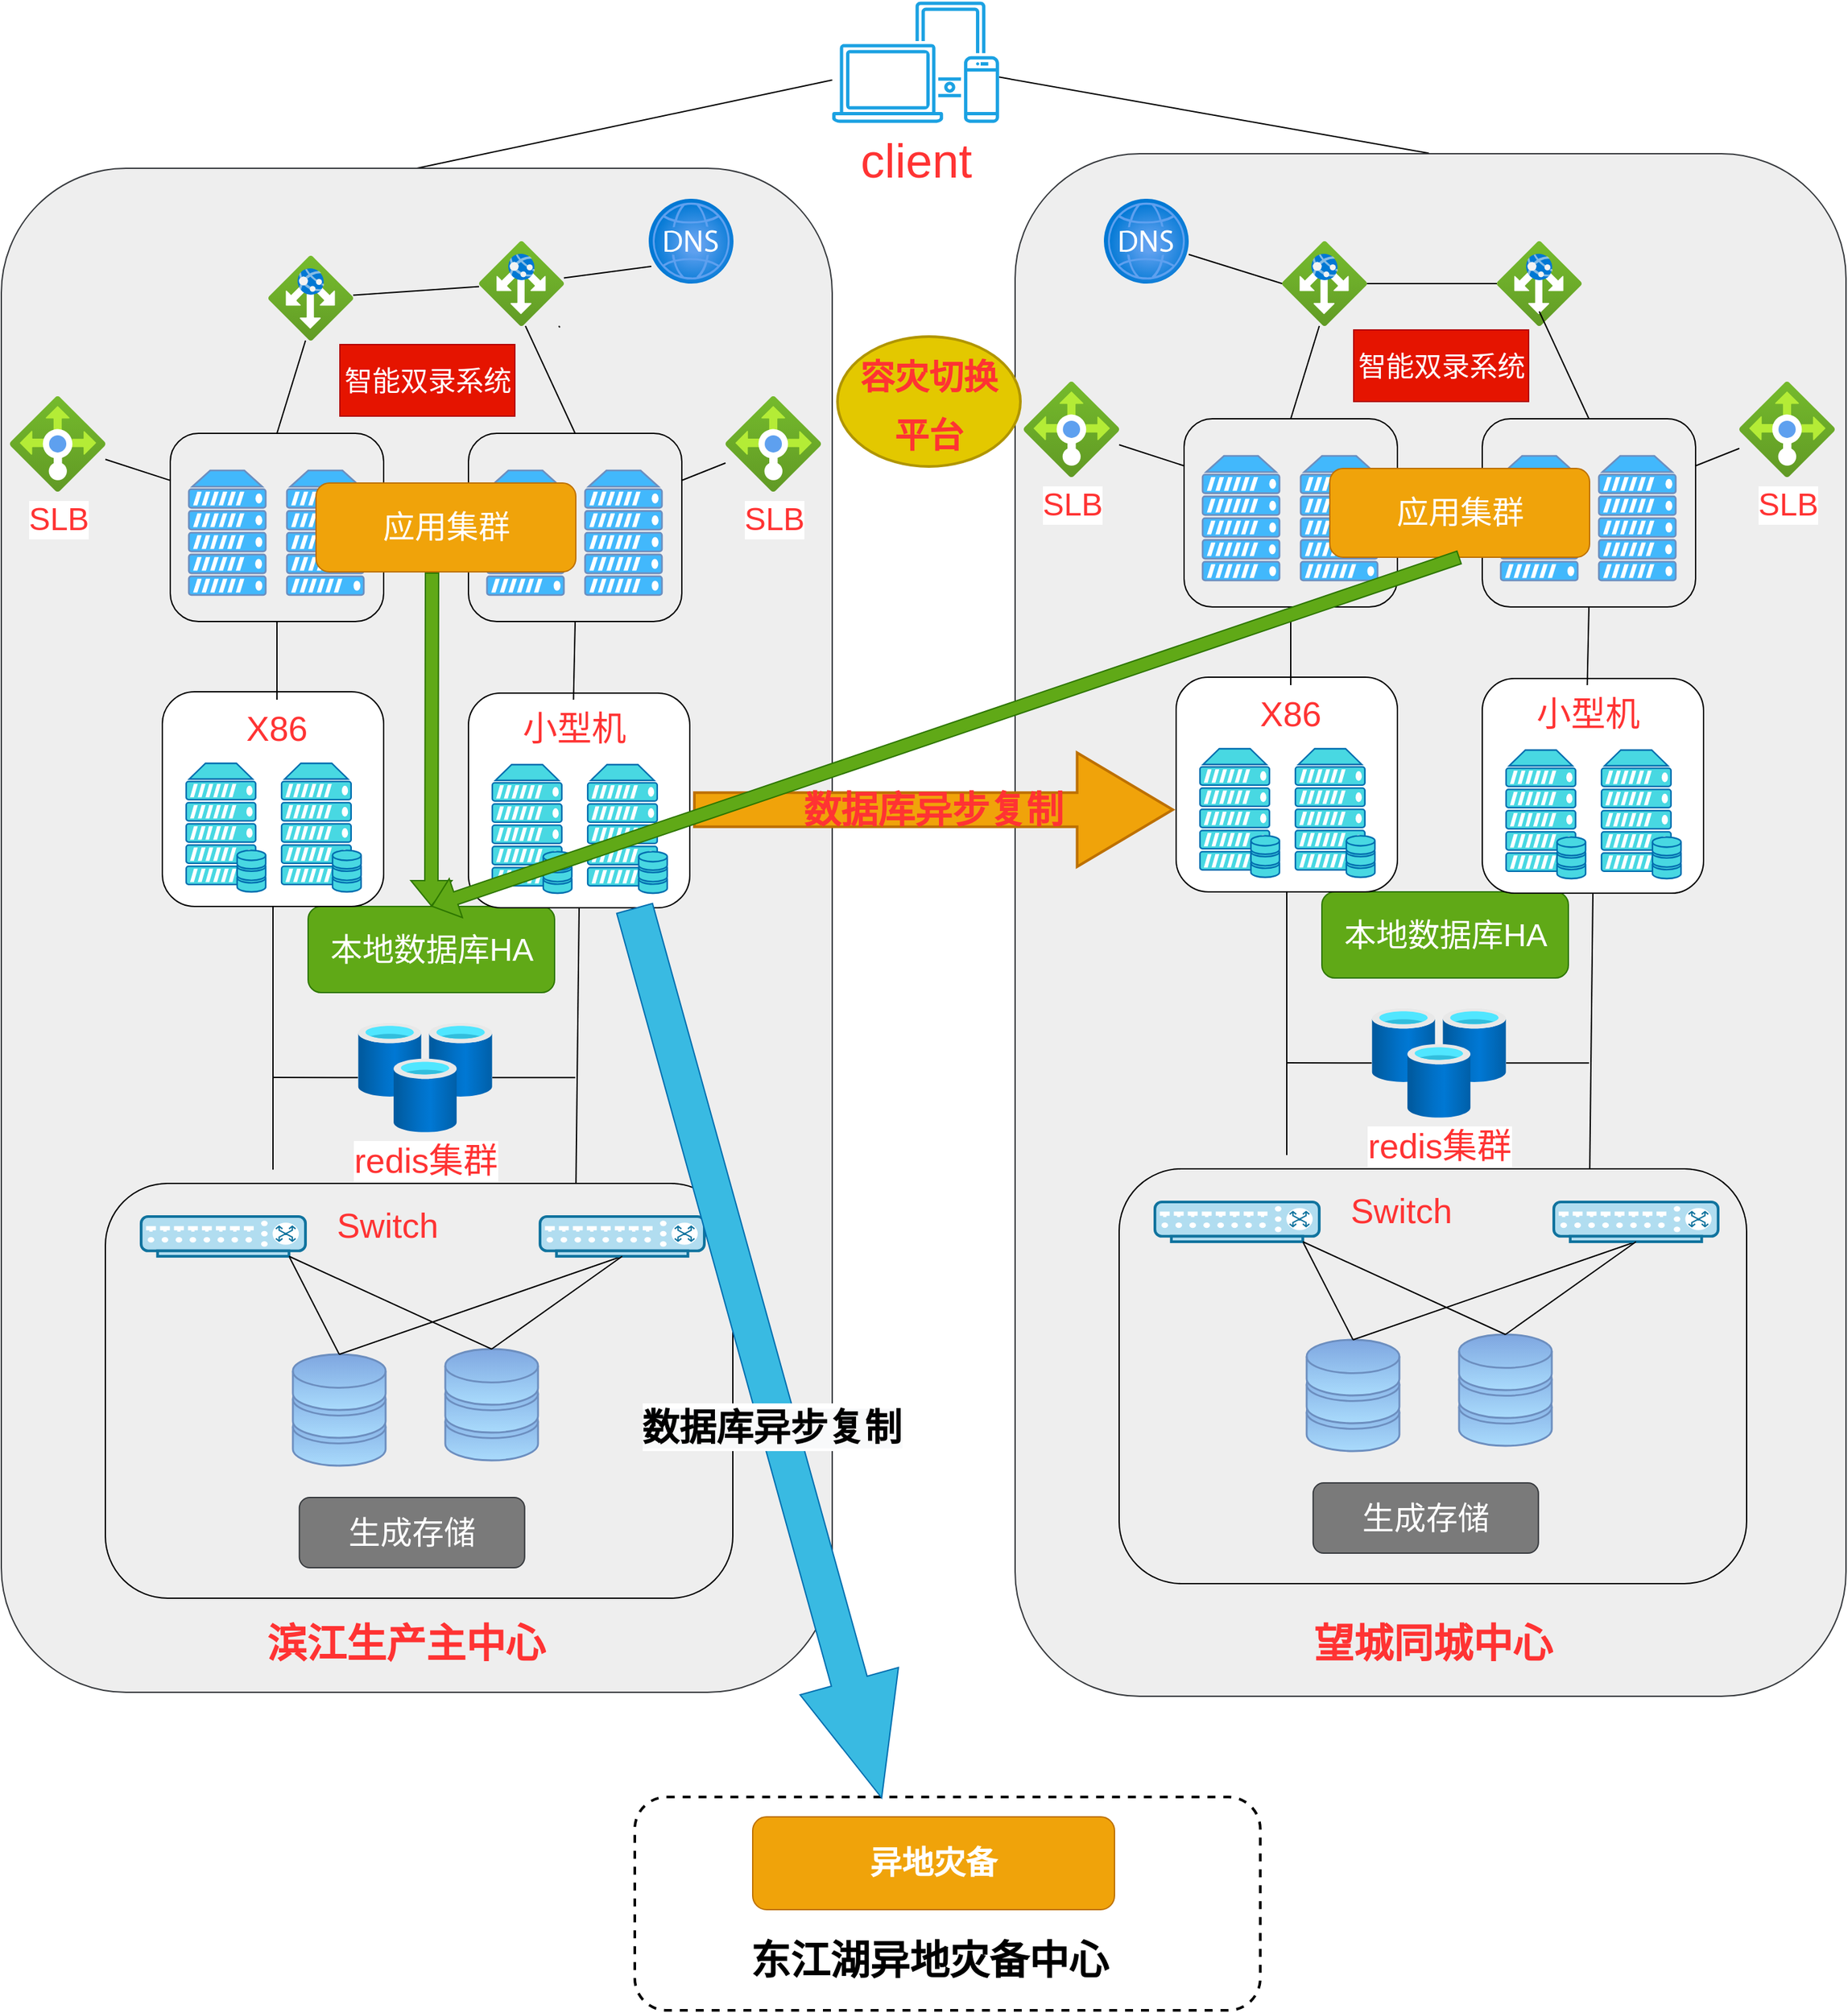 <mxfile version="20.0.1" type="github">
  <diagram id="Ht1M8jgEwFfnCIfOTk4-" name="Page-1">
    <mxGraphModel dx="2966" dy="3211" grid="0" gridSize="10" guides="1" tooltips="1" connect="1" arrows="1" fold="1" page="1" pageScale="1" pageWidth="1169" pageHeight="827" math="0" shadow="0">
      <root>
        <mxCell id="0" />
        <mxCell id="1" parent="0" />
        <mxCell id="byvvLO80dV4j0Tp1s94O-178" style="rounded=0;orthogonalLoop=1;jettySize=auto;html=1;entryX=0.5;entryY=0;entryDx=0;entryDy=0;fontSize=36;fontColor=#FF3333;startArrow=none;startFill=0;endArrow=none;endFill=0;" edge="1" parent="1" source="SCVMTBWpLvtzJIhz15lM-30" target="byvvLO80dV4j0Tp1s94O-2">
          <mxGeometry relative="1" as="geometry" />
        </mxCell>
        <mxCell id="byvvLO80dV4j0Tp1s94O-179" style="rounded=0;orthogonalLoop=1;jettySize=auto;html=1;fontSize=36;fontColor=#FF3333;startArrow=none;startFill=0;endArrow=none;endFill=0;" edge="1" parent="1" source="SCVMTBWpLvtzJIhz15lM-30">
          <mxGeometry relative="1" as="geometry">
            <mxPoint x="1566.2" y="-1497.4" as="targetPoint" />
          </mxGeometry>
        </mxCell>
        <mxCell id="SCVMTBWpLvtzJIhz15lM-30" value="&lt;font color=&quot;#ff3333&quot; style=&quot;font-size: 36px;&quot;&gt;client&lt;/font&gt;" style="outlineConnect=0;strokeColor=#006EAF;fillColor=#1ba1e2;dashed=0;verticalLabelPosition=bottom;verticalAlign=top;align=center;html=1;fontSize=12;fontStyle=0;aspect=fixed;shape=mxgraph.aws4.illustration_devices;pointerEvents=1;fontColor=#ffffff;" parent="1" vertex="1">
          <mxGeometry x="1116" y="-1612" width="125.89" height="92" as="geometry" />
        </mxCell>
        <mxCell id="byvvLO80dV4j0Tp1s94O-2" value="" style="rounded=1;whiteSpace=wrap;html=1;fillColor=#eeeeee;strokeColor=#36393d;" vertex="1" parent="1">
          <mxGeometry x="489" y="-1486" width="627" height="1150" as="geometry" />
        </mxCell>
        <mxCell id="byvvLO80dV4j0Tp1s94O-74" style="edgeStyle=none;rounded=0;orthogonalLoop=1;jettySize=auto;html=1;fontSize=26;fontColor=#FF3333;startArrow=none;startFill=0;endArrow=none;endFill=0;" edge="1" parent="1" source="byvvLO80dV4j0Tp1s94O-4">
          <mxGeometry relative="1" as="geometry">
            <mxPoint x="693.5" y="-800" as="targetPoint" />
          </mxGeometry>
        </mxCell>
        <mxCell id="byvvLO80dV4j0Tp1s94O-75" style="edgeStyle=none;rounded=0;orthogonalLoop=1;jettySize=auto;html=1;fontSize=26;fontColor=#FF3333;startArrow=none;startFill=0;endArrow=none;endFill=0;" edge="1" parent="1" source="byvvLO80dV4j0Tp1s94O-4">
          <mxGeometry relative="1" as="geometry">
            <mxPoint x="922.1" y="-799.815" as="targetPoint" />
          </mxGeometry>
        </mxCell>
        <mxCell id="byvvLO80dV4j0Tp1s94O-4" value="&lt;font color=&quot;#ff3333&quot; style=&quot;font-size: 26px;&quot;&gt;redis集群&lt;/font&gt;" style="aspect=fixed;html=1;points=[];align=center;image;fontSize=12;image=img/lib/azure2/databases/Cache_Redis.svg;" vertex="1" parent="1">
          <mxGeometry x="758.12" y="-841" width="101.38" height="82.37" as="geometry" />
        </mxCell>
        <mxCell id="byvvLO80dV4j0Tp1s94O-5" value="" style="aspect=fixed;html=1;points=[];align=center;image;fontSize=12;image=img/lib/azure2/networking/DNS_Zones.svg;" vertex="1" parent="1">
          <mxGeometry x="977.5" y="-1463" width="64" height="64" as="geometry" />
        </mxCell>
        <mxCell id="byvvLO80dV4j0Tp1s94O-6" value="" style="aspect=fixed;html=1;points=[];align=center;image;fontSize=12;image=img/lib/azure2/networking/Application_Gateways.svg;" vertex="1" parent="1">
          <mxGeometry x="690.5" y="-1420" width="64" height="64" as="geometry" />
        </mxCell>
        <mxCell id="byvvLO80dV4j0Tp1s94O-7" value="&lt;font color=&quot;#ff3333&quot; style=&quot;font-size: 24px;&quot;&gt;SLB&lt;/font&gt;" style="aspect=fixed;html=1;points=[];align=center;image;fontSize=12;image=img/lib/azure2/networking/Load_Balancers.svg;" vertex="1" parent="1">
          <mxGeometry x="495.5" y="-1314" width="72" height="72" as="geometry" />
        </mxCell>
        <mxCell id="byvvLO80dV4j0Tp1s94O-9" value="" style="rounded=0;orthogonalLoop=1;jettySize=auto;html=1;fontSize=24;fontColor=#FF3333;startArrow=none;startFill=0;endArrow=none;endFill=0;" edge="1" parent="1" source="byvvLO80dV4j0Tp1s94O-8" target="byvvLO80dV4j0Tp1s94O-6">
          <mxGeometry relative="1" as="geometry" />
        </mxCell>
        <mxCell id="byvvLO80dV4j0Tp1s94O-17" value="" style="group" vertex="1" connectable="0" parent="1">
          <mxGeometry x="616.5" y="-1286" width="161" height="142" as="geometry" />
        </mxCell>
        <mxCell id="byvvLO80dV4j0Tp1s94O-12" value="" style="verticalAlign=top;verticalLabelPosition=bottom;labelPosition=center;align=center;html=1;outlineConnect=0;fillColor=#42B8FC;strokeColor=#6c8ebf;gradientDirection=north;strokeWidth=2;shape=mxgraph.networks.server;fontSize=24;" vertex="1" parent="byvvLO80dV4j0Tp1s94O-17">
          <mxGeometry x="14" y="28" width="58" height="94" as="geometry" />
        </mxCell>
        <mxCell id="byvvLO80dV4j0Tp1s94O-14" value="" style="verticalAlign=top;verticalLabelPosition=bottom;labelPosition=center;align=center;html=1;outlineConnect=0;fillColor=#42B8FC;strokeColor=#6c8ebf;gradientDirection=north;strokeWidth=2;shape=mxgraph.networks.server;fontSize=24;" vertex="1" parent="byvvLO80dV4j0Tp1s94O-17">
          <mxGeometry x="88" y="28" width="58" height="94" as="geometry" />
        </mxCell>
        <mxCell id="byvvLO80dV4j0Tp1s94O-16" value="" style="rounded=1;whiteSpace=wrap;html=1;fontSize=24;fontColor=#FF3333;fillColor=none;" vertex="1" parent="byvvLO80dV4j0Tp1s94O-17">
          <mxGeometry width="161" height="142" as="geometry" />
        </mxCell>
        <mxCell id="byvvLO80dV4j0Tp1s94O-18" value="" style="group" vertex="1" connectable="0" parent="1">
          <mxGeometry x="841.5" y="-1286" width="161" height="142" as="geometry" />
        </mxCell>
        <mxCell id="byvvLO80dV4j0Tp1s94O-19" value="" style="verticalAlign=top;verticalLabelPosition=bottom;labelPosition=center;align=center;html=1;outlineConnect=0;fillColor=#42B8FC;strokeColor=#6c8ebf;gradientDirection=north;strokeWidth=2;shape=mxgraph.networks.server;fontSize=24;" vertex="1" parent="byvvLO80dV4j0Tp1s94O-18">
          <mxGeometry x="14" y="28" width="58" height="94" as="geometry" />
        </mxCell>
        <mxCell id="byvvLO80dV4j0Tp1s94O-20" value="" style="verticalAlign=top;verticalLabelPosition=bottom;labelPosition=center;align=center;html=1;outlineConnect=0;fillColor=#42B8FC;strokeColor=#6c8ebf;gradientDirection=north;strokeWidth=2;shape=mxgraph.networks.server;fontSize=24;" vertex="1" parent="byvvLO80dV4j0Tp1s94O-18">
          <mxGeometry x="88" y="28" width="58" height="94" as="geometry" />
        </mxCell>
        <mxCell id="byvvLO80dV4j0Tp1s94O-21" value="" style="rounded=1;whiteSpace=wrap;html=1;fontSize=24;fontColor=#FF3333;fillColor=none;" vertex="1" parent="byvvLO80dV4j0Tp1s94O-18">
          <mxGeometry width="161" height="142" as="geometry" />
        </mxCell>
        <mxCell id="byvvLO80dV4j0Tp1s94O-24" value="&lt;font style=&quot;font-size: 24px;&quot; color=&quot;#ffffff&quot;&gt;应用集群&lt;/font&gt;" style="rounded=1;whiteSpace=wrap;html=1;fontSize=24;fillColor=#f0a30a;strokeColor=#BD7000;fontColor=#000000;" vertex="1" parent="1">
          <mxGeometry x="726.5" y="-1248.5" width="196" height="67" as="geometry" />
        </mxCell>
        <mxCell id="byvvLO80dV4j0Tp1s94O-26" value="" style="endArrow=none;html=1;rounded=0;fontSize=24;fontColor=#FFFFFF;startArrow=none;" edge="1" parent="1" source="byvvLO80dV4j0Tp1s94O-8">
          <mxGeometry width="50" height="50" relative="1" as="geometry">
            <mxPoint x="910.5" y="-1366" as="sourcePoint" />
            <mxPoint x="979.5" y="-1412" as="targetPoint" />
          </mxGeometry>
        </mxCell>
        <mxCell id="byvvLO80dV4j0Tp1s94O-27" value="" style="endArrow=none;html=1;rounded=0;fontSize=24;fontColor=#FFFFFF;exitX=0.5;exitY=0;exitDx=0;exitDy=0;entryX=0.438;entryY=1;entryDx=0;entryDy=0;entryPerimeter=0;" edge="1" parent="1" source="byvvLO80dV4j0Tp1s94O-16" target="byvvLO80dV4j0Tp1s94O-6">
          <mxGeometry width="50" height="50" relative="1" as="geometry">
            <mxPoint x="582.5" y="-1341" as="sourcePoint" />
            <mxPoint x="735.5" y="-1343" as="targetPoint" />
          </mxGeometry>
        </mxCell>
        <mxCell id="byvvLO80dV4j0Tp1s94O-28" value="" style="endArrow=none;html=1;rounded=0;fontSize=24;fontColor=#FFFFFF;exitX=0.5;exitY=0;exitDx=0;exitDy=0;" edge="1" parent="1" source="byvvLO80dV4j0Tp1s94O-21">
          <mxGeometry width="50" height="50" relative="1" as="geometry">
            <mxPoint x="1034.5" y="-1297" as="sourcePoint" />
            <mxPoint x="884.5" y="-1367" as="targetPoint" />
          </mxGeometry>
        </mxCell>
        <mxCell id="byvvLO80dV4j0Tp1s94O-29" value="&lt;font color=&quot;#ff3333&quot; style=&quot;font-size: 24px;&quot;&gt;SLB&lt;/font&gt;" style="aspect=fixed;html=1;points=[];align=center;image;fontSize=12;image=img/lib/azure2/networking/Load_Balancers.svg;" vertex="1" parent="1">
          <mxGeometry x="1035.5" y="-1314" width="72" height="72" as="geometry" />
        </mxCell>
        <mxCell id="byvvLO80dV4j0Tp1s94O-30" value="" style="endArrow=none;html=1;rounded=0;fontSize=24;fontColor=#FFFFFF;exitX=0;exitY=0.25;exitDx=0;exitDy=0;" edge="1" parent="1" source="byvvLO80dV4j0Tp1s94O-16" target="byvvLO80dV4j0Tp1s94O-7">
          <mxGeometry width="50" height="50" relative="1" as="geometry">
            <mxPoint x="549.5" y="-1069" as="sourcePoint" />
            <mxPoint x="599.5" y="-1119" as="targetPoint" />
          </mxGeometry>
        </mxCell>
        <mxCell id="byvvLO80dV4j0Tp1s94O-32" value="" style="endArrow=none;html=1;rounded=0;fontSize=24;fontColor=#FFFFFF;exitX=1;exitY=0.25;exitDx=0;exitDy=0;" edge="1" parent="1" source="byvvLO80dV4j0Tp1s94O-21" target="byvvLO80dV4j0Tp1s94O-29">
          <mxGeometry width="50" height="50" relative="1" as="geometry">
            <mxPoint x="1035.5" y="-1066" as="sourcePoint" />
            <mxPoint x="1085.5" y="-1116" as="targetPoint" />
          </mxGeometry>
        </mxCell>
        <mxCell id="byvvLO80dV4j0Tp1s94O-34" value="&lt;font style=&quot;font-size: 21px;&quot; color=&quot;#ffffff&quot;&gt;智能双录系统&lt;/font&gt;" style="rounded=0;whiteSpace=wrap;html=1;fontSize=24;fillColor=#e51400;strokeColor=#B20000;fontColor=#ffffff;" vertex="1" parent="1">
          <mxGeometry x="744.5" y="-1353" width="132" height="54" as="geometry" />
        </mxCell>
        <mxCell id="byvvLO80dV4j0Tp1s94O-35" value="&lt;font style=&quot;font-size: 24px;&quot; color=&quot;#ffffff&quot;&gt;本地数据库HA&lt;/font&gt;" style="rounded=1;whiteSpace=wrap;html=1;fontSize=24;fillColor=#60a917;strokeColor=#2D7600;fontColor=#ffffff;" vertex="1" parent="1">
          <mxGeometry x="720.5" y="-929" width="186" height="65" as="geometry" />
        </mxCell>
        <mxCell id="byvvLO80dV4j0Tp1s94O-72" style="edgeStyle=none;rounded=0;orthogonalLoop=1;jettySize=auto;html=1;fontSize=26;fontColor=#FF3333;startArrow=none;startFill=0;endArrow=none;endFill=0;" edge="1" parent="1" source="byvvLO80dV4j0Tp1s94O-36">
          <mxGeometry relative="1" as="geometry">
            <mxPoint x="694" y="-730.4" as="targetPoint" />
          </mxGeometry>
        </mxCell>
        <mxCell id="byvvLO80dV4j0Tp1s94O-36" value="" style="rounded=1;whiteSpace=wrap;html=1;fontSize=21;fontColor=#FFFFFF;fillColor=default;" vertex="1" parent="1">
          <mxGeometry x="610.5" y="-1091" width="167" height="162" as="geometry" />
        </mxCell>
        <mxCell id="byvvLO80dV4j0Tp1s94O-47" value="" style="verticalAlign=top;verticalLabelPosition=bottom;labelPosition=center;align=center;html=1;outlineConnect=0;fillColor=#48D8E2;strokeColor=#006EAF;gradientDirection=north;strokeWidth=2;shape=mxgraph.networks.server_storage;rounded=0;fontSize=21;fontColor=#ffffff;" vertex="1" parent="1">
          <mxGeometry x="628.5" y="-1037" width="60" height="97" as="geometry" />
        </mxCell>
        <mxCell id="byvvLO80dV4j0Tp1s94O-48" value="" style="verticalAlign=top;verticalLabelPosition=bottom;labelPosition=center;align=center;html=1;outlineConnect=0;fillColor=#48D8E2;strokeColor=#006EAF;gradientDirection=north;strokeWidth=2;shape=mxgraph.networks.server_storage;rounded=0;fontSize=21;fontColor=#ffffff;" vertex="1" parent="1">
          <mxGeometry x="700.5" y="-1037" width="60" height="97" as="geometry" />
        </mxCell>
        <mxCell id="byvvLO80dV4j0Tp1s94O-49" value="&lt;font color=&quot;#ff3333&quot; style=&quot;font-size: 26px;&quot;&gt;X86&lt;/font&gt;" style="text;html=1;strokeColor=none;fillColor=none;align=center;verticalAlign=middle;whiteSpace=wrap;rounded=0;fontSize=21;fontColor=#FFFFFF;" vertex="1" parent="1">
          <mxGeometry x="658" y="-1085" width="78" height="43" as="geometry" />
        </mxCell>
        <mxCell id="byvvLO80dV4j0Tp1s94O-73" style="edgeStyle=none;rounded=0;orthogonalLoop=1;jettySize=auto;html=1;exitX=0.5;exitY=1;exitDx=0;exitDy=0;entryX=0.75;entryY=0;entryDx=0;entryDy=0;fontSize=26;fontColor=#FF3333;startArrow=none;startFill=0;endArrow=none;endFill=0;" edge="1" parent="1" source="byvvLO80dV4j0Tp1s94O-55" target="byvvLO80dV4j0Tp1s94O-63">
          <mxGeometry relative="1" as="geometry" />
        </mxCell>
        <mxCell id="byvvLO80dV4j0Tp1s94O-55" value="" style="rounded=1;whiteSpace=wrap;html=1;fontSize=21;fontColor=#FFFFFF;fillColor=default;" vertex="1" parent="1">
          <mxGeometry x="841.5" y="-1090" width="167" height="162" as="geometry" />
        </mxCell>
        <mxCell id="byvvLO80dV4j0Tp1s94O-56" value="" style="verticalAlign=top;verticalLabelPosition=bottom;labelPosition=center;align=center;html=1;outlineConnect=0;fillColor=#48D8E2;strokeColor=#006EAF;gradientDirection=north;strokeWidth=2;shape=mxgraph.networks.server_storage;rounded=0;fontSize=21;fontColor=#ffffff;" vertex="1" parent="1">
          <mxGeometry x="859.5" y="-1036" width="60" height="97" as="geometry" />
        </mxCell>
        <mxCell id="byvvLO80dV4j0Tp1s94O-57" value="" style="verticalAlign=top;verticalLabelPosition=bottom;labelPosition=center;align=center;html=1;outlineConnect=0;fillColor=#48D8E2;strokeColor=#006EAF;gradientDirection=north;strokeWidth=2;shape=mxgraph.networks.server_storage;rounded=0;fontSize=21;fontColor=#ffffff;" vertex="1" parent="1">
          <mxGeometry x="931.5" y="-1036" width="60" height="97" as="geometry" />
        </mxCell>
        <mxCell id="byvvLO80dV4j0Tp1s94O-58" value="&lt;font color=&quot;#ff3333&quot; style=&quot;font-size: 26px;&quot;&gt;小型机&lt;/font&gt;" style="text;html=1;strokeColor=none;fillColor=none;align=center;verticalAlign=middle;whiteSpace=wrap;rounded=0;fontSize=21;fontColor=#FFFFFF;" vertex="1" parent="1">
          <mxGeometry x="879.5" y="-1085" width="82.5" height="43" as="geometry" />
        </mxCell>
        <mxCell id="byvvLO80dV4j0Tp1s94O-59" style="edgeStyle=none;rounded=0;orthogonalLoop=1;jettySize=auto;html=1;exitX=0.5;exitY=1;exitDx=0;exitDy=0;entryX=0.5;entryY=0;entryDx=0;entryDy=0;fontSize=26;fontColor=#FF3333;startArrow=none;startFill=0;endArrow=none;endFill=0;" edge="1" parent="1" source="byvvLO80dV4j0Tp1s94O-16" target="byvvLO80dV4j0Tp1s94O-49">
          <mxGeometry relative="1" as="geometry" />
        </mxCell>
        <mxCell id="byvvLO80dV4j0Tp1s94O-60" style="edgeStyle=none;rounded=0;orthogonalLoop=1;jettySize=auto;html=1;exitX=0.5;exitY=1;exitDx=0;exitDy=0;entryX=0.5;entryY=0;entryDx=0;entryDy=0;fontSize=26;fontColor=#FF3333;startArrow=none;startFill=0;endArrow=none;endFill=0;" edge="1" parent="1" source="byvvLO80dV4j0Tp1s94O-21" target="byvvLO80dV4j0Tp1s94O-58">
          <mxGeometry relative="1" as="geometry" />
        </mxCell>
        <mxCell id="byvvLO80dV4j0Tp1s94O-71" value="" style="group" vertex="1" connectable="0" parent="1">
          <mxGeometry x="567.5" y="-720" width="473.5" height="313" as="geometry" />
        </mxCell>
        <mxCell id="byvvLO80dV4j0Tp1s94O-40" value="" style="verticalAlign=top;verticalLabelPosition=bottom;labelPosition=center;align=center;html=1;outlineConnect=0;gradientDirection=north;strokeWidth=2;shape=mxgraph.networks.storage;rounded=0;fontSize=21;fillColor=#A9DBFC;gradientColor=#7ea6e0;strokeColor=#6c8ebf;" vertex="1" parent="byvvLO80dV4j0Tp1s94O-71">
          <mxGeometry x="141.5" y="129" width="70" height="84" as="geometry" />
        </mxCell>
        <mxCell id="byvvLO80dV4j0Tp1s94O-67" style="edgeStyle=none;rounded=0;orthogonalLoop=1;jettySize=auto;html=1;exitX=0.9;exitY=1;exitDx=0;exitDy=0;exitPerimeter=0;entryX=0.5;entryY=0;entryDx=0;entryDy=0;entryPerimeter=0;fontSize=26;fontColor=#FF3333;startArrow=none;startFill=0;endArrow=none;endFill=0;" edge="1" parent="byvvLO80dV4j0Tp1s94O-71" source="byvvLO80dV4j0Tp1s94O-44" target="byvvLO80dV4j0Tp1s94O-40">
          <mxGeometry relative="1" as="geometry" />
        </mxCell>
        <mxCell id="byvvLO80dV4j0Tp1s94O-44" value="" style="verticalAlign=top;verticalLabelPosition=bottom;labelPosition=center;align=center;html=1;outlineConnect=0;fillColor=#b1ddf0;strokeColor=#10739e;gradientDirection=north;strokeWidth=2;shape=mxgraph.networks.switch;rounded=0;fontSize=21;" vertex="1" parent="byvvLO80dV4j0Tp1s94O-71">
          <mxGeometry x="27" y="25" width="124" height="30" as="geometry" />
        </mxCell>
        <mxCell id="byvvLO80dV4j0Tp1s94O-45" style="edgeStyle=none;rounded=0;orthogonalLoop=1;jettySize=auto;html=1;exitX=0.5;exitY=1;exitDx=0;exitDy=0;exitPerimeter=0;fontSize=21;fontColor=#FFFFFF;startArrow=none;startFill=0;endArrow=none;endFill=0;" edge="1" parent="byvvLO80dV4j0Tp1s94O-71" source="byvvLO80dV4j0Tp1s94O-44" target="byvvLO80dV4j0Tp1s94O-44">
          <mxGeometry relative="1" as="geometry" />
        </mxCell>
        <mxCell id="byvvLO80dV4j0Tp1s94O-68" style="edgeStyle=none;rounded=0;orthogonalLoop=1;jettySize=auto;html=1;exitX=0.5;exitY=1;exitDx=0;exitDy=0;exitPerimeter=0;entryX=0.5;entryY=0;entryDx=0;entryDy=0;entryPerimeter=0;fontSize=26;fontColor=#FF3333;startArrow=none;startFill=0;endArrow=none;endFill=0;" edge="1" parent="byvvLO80dV4j0Tp1s94O-71" source="byvvLO80dV4j0Tp1s94O-46" target="byvvLO80dV4j0Tp1s94O-40">
          <mxGeometry relative="1" as="geometry" />
        </mxCell>
        <mxCell id="byvvLO80dV4j0Tp1s94O-46" value="" style="verticalAlign=top;verticalLabelPosition=bottom;labelPosition=center;align=center;html=1;outlineConnect=0;fillColor=#b1ddf0;strokeColor=#10739e;gradientDirection=north;strokeWidth=2;shape=mxgraph.networks.switch;rounded=0;fontSize=21;" vertex="1" parent="byvvLO80dV4j0Tp1s94O-71">
          <mxGeometry x="328" y="25" width="124" height="30" as="geometry" />
        </mxCell>
        <mxCell id="byvvLO80dV4j0Tp1s94O-54" value="&lt;font style=&quot;font-size: 24px;&quot; color=&quot;#ffffff&quot;&gt;生成存储&lt;/font&gt;" style="rounded=1;whiteSpace=wrap;html=1;fontSize=24;fillColor=#7A7A7A;strokeColor=#36393d;" vertex="1" parent="byvvLO80dV4j0Tp1s94O-71">
          <mxGeometry x="146.39" y="237" width="170" height="53" as="geometry" />
        </mxCell>
        <mxCell id="byvvLO80dV4j0Tp1s94O-61" value="&lt;font color=&quot;#ff3333&quot; style=&quot;font-size: 26px;&quot;&gt;Switch&lt;/font&gt;" style="text;html=1;strokeColor=none;fillColor=none;align=center;verticalAlign=middle;whiteSpace=wrap;rounded=0;fontSize=21;fontColor=#FFFFFF;" vertex="1" parent="byvvLO80dV4j0Tp1s94O-71">
          <mxGeometry x="151.5" y="5" width="123" height="53" as="geometry" />
        </mxCell>
        <mxCell id="byvvLO80dV4j0Tp1s94O-63" value="" style="rounded=1;whiteSpace=wrap;html=1;fillColor=none;" vertex="1" parent="byvvLO80dV4j0Tp1s94O-71">
          <mxGeometry width="473.5" height="313" as="geometry" />
        </mxCell>
        <mxCell id="byvvLO80dV4j0Tp1s94O-66" value="" style="verticalAlign=top;verticalLabelPosition=bottom;labelPosition=center;align=center;html=1;outlineConnect=0;gradientDirection=north;strokeWidth=2;shape=mxgraph.networks.storage;rounded=0;fontSize=21;fillColor=#A9DBFC;gradientColor=#7ea6e0;strokeColor=#6c8ebf;" vertex="1" parent="byvvLO80dV4j0Tp1s94O-71">
          <mxGeometry x="256.5" y="125" width="70" height="84" as="geometry" />
        </mxCell>
        <mxCell id="byvvLO80dV4j0Tp1s94O-69" style="edgeStyle=none;rounded=0;orthogonalLoop=1;jettySize=auto;html=1;exitX=0.9;exitY=1;exitDx=0;exitDy=0;exitPerimeter=0;entryX=0.5;entryY=0;entryDx=0;entryDy=0;entryPerimeter=0;fontSize=26;fontColor=#FF3333;startArrow=none;startFill=0;endArrow=none;endFill=0;" edge="1" parent="byvvLO80dV4j0Tp1s94O-71" source="byvvLO80dV4j0Tp1s94O-44" target="byvvLO80dV4j0Tp1s94O-66">
          <mxGeometry relative="1" as="geometry" />
        </mxCell>
        <mxCell id="byvvLO80dV4j0Tp1s94O-70" style="edgeStyle=none;rounded=0;orthogonalLoop=1;jettySize=auto;html=1;exitX=0.5;exitY=1;exitDx=0;exitDy=0;exitPerimeter=0;entryX=0.5;entryY=0;entryDx=0;entryDy=0;entryPerimeter=0;fontSize=26;fontColor=#FF3333;startArrow=none;startFill=0;endArrow=none;endFill=0;" edge="1" parent="byvvLO80dV4j0Tp1s94O-71" source="byvvLO80dV4j0Tp1s94O-46" target="byvvLO80dV4j0Tp1s94O-66">
          <mxGeometry relative="1" as="geometry" />
        </mxCell>
        <mxCell id="byvvLO80dV4j0Tp1s94O-127" value="" style="rounded=1;whiteSpace=wrap;html=1;fillColor=#eeeeee;strokeColor=#36393d;" vertex="1" parent="1">
          <mxGeometry x="1254" y="-1497" width="627" height="1164" as="geometry" />
        </mxCell>
        <mxCell id="byvvLO80dV4j0Tp1s94O-128" style="edgeStyle=none;rounded=0;orthogonalLoop=1;jettySize=auto;html=1;fontSize=26;fontColor=#FF3333;startArrow=none;startFill=0;endArrow=none;endFill=0;" edge="1" parent="1" source="byvvLO80dV4j0Tp1s94O-130">
          <mxGeometry relative="1" as="geometry">
            <mxPoint x="1458.5" y="-811" as="targetPoint" />
          </mxGeometry>
        </mxCell>
        <mxCell id="byvvLO80dV4j0Tp1s94O-129" style="edgeStyle=none;rounded=0;orthogonalLoop=1;jettySize=auto;html=1;fontSize=26;fontColor=#FF3333;startArrow=none;startFill=0;endArrow=none;endFill=0;" edge="1" parent="1" source="byvvLO80dV4j0Tp1s94O-130">
          <mxGeometry relative="1" as="geometry">
            <mxPoint x="1687.1" y="-810.815" as="targetPoint" />
          </mxGeometry>
        </mxCell>
        <mxCell id="byvvLO80dV4j0Tp1s94O-130" value="&lt;font color=&quot;#ff3333&quot; style=&quot;font-size: 26px;&quot;&gt;redis集群&lt;/font&gt;" style="aspect=fixed;html=1;points=[];align=center;image;fontSize=12;image=img/lib/azure2/databases/Cache_Redis.svg;" vertex="1" parent="1">
          <mxGeometry x="1523.12" y="-852" width="101.38" height="82.37" as="geometry" />
        </mxCell>
        <mxCell id="byvvLO80dV4j0Tp1s94O-131" value="" style="aspect=fixed;html=1;points=[];align=center;image;fontSize=12;image=img/lib/azure2/networking/DNS_Zones.svg;" vertex="1" parent="1">
          <mxGeometry x="1321" y="-1463" width="64" height="64" as="geometry" />
        </mxCell>
        <mxCell id="byvvLO80dV4j0Tp1s94O-132" value="" style="aspect=fixed;html=1;points=[];align=center;image;fontSize=12;image=img/lib/azure2/networking/Application_Gateways.svg;" vertex="1" parent="1">
          <mxGeometry x="1455.5" y="-1431" width="64" height="64" as="geometry" />
        </mxCell>
        <mxCell id="byvvLO80dV4j0Tp1s94O-133" value="&lt;font color=&quot;#ff3333&quot; style=&quot;font-size: 24px;&quot;&gt;SLB&lt;/font&gt;" style="aspect=fixed;html=1;points=[];align=center;image;fontSize=12;image=img/lib/azure2/networking/Load_Balancers.svg;" vertex="1" parent="1">
          <mxGeometry x="1260.5" y="-1325" width="72" height="72" as="geometry" />
        </mxCell>
        <mxCell id="byvvLO80dV4j0Tp1s94O-134" value="" style="rounded=0;orthogonalLoop=1;jettySize=auto;html=1;fontSize=24;fontColor=#FF3333;startArrow=none;startFill=0;endArrow=none;endFill=0;" edge="1" parent="1" source="byvvLO80dV4j0Tp1s94O-135" target="byvvLO80dV4j0Tp1s94O-132">
          <mxGeometry relative="1" as="geometry" />
        </mxCell>
        <mxCell id="byvvLO80dV4j0Tp1s94O-135" value="" style="aspect=fixed;html=1;points=[];align=center;image;fontSize=12;image=img/lib/azure2/networking/Application_Gateways.svg;" vertex="1" parent="1">
          <mxGeometry x="1617.5" y="-1431" width="64" height="64" as="geometry" />
        </mxCell>
        <mxCell id="byvvLO80dV4j0Tp1s94O-136" value="" style="group" vertex="1" connectable="0" parent="1">
          <mxGeometry x="1381.5" y="-1297" width="161" height="142" as="geometry" />
        </mxCell>
        <mxCell id="byvvLO80dV4j0Tp1s94O-137" value="" style="verticalAlign=top;verticalLabelPosition=bottom;labelPosition=center;align=center;html=1;outlineConnect=0;fillColor=#42B8FC;strokeColor=#6c8ebf;gradientDirection=north;strokeWidth=2;shape=mxgraph.networks.server;fontSize=24;" vertex="1" parent="byvvLO80dV4j0Tp1s94O-136">
          <mxGeometry x="14" y="28" width="58" height="94" as="geometry" />
        </mxCell>
        <mxCell id="byvvLO80dV4j0Tp1s94O-138" value="" style="verticalAlign=top;verticalLabelPosition=bottom;labelPosition=center;align=center;html=1;outlineConnect=0;fillColor=#42B8FC;strokeColor=#6c8ebf;gradientDirection=north;strokeWidth=2;shape=mxgraph.networks.server;fontSize=24;" vertex="1" parent="byvvLO80dV4j0Tp1s94O-136">
          <mxGeometry x="88" y="28" width="58" height="94" as="geometry" />
        </mxCell>
        <mxCell id="byvvLO80dV4j0Tp1s94O-139" value="" style="rounded=1;whiteSpace=wrap;html=1;fontSize=24;fontColor=#FF3333;fillColor=none;" vertex="1" parent="byvvLO80dV4j0Tp1s94O-136">
          <mxGeometry width="161" height="142" as="geometry" />
        </mxCell>
        <mxCell id="byvvLO80dV4j0Tp1s94O-140" value="" style="group" vertex="1" connectable="0" parent="1">
          <mxGeometry x="1606.5" y="-1297" width="161" height="142" as="geometry" />
        </mxCell>
        <mxCell id="byvvLO80dV4j0Tp1s94O-141" value="" style="verticalAlign=top;verticalLabelPosition=bottom;labelPosition=center;align=center;html=1;outlineConnect=0;fillColor=#42B8FC;strokeColor=#6c8ebf;gradientDirection=north;strokeWidth=2;shape=mxgraph.networks.server;fontSize=24;" vertex="1" parent="byvvLO80dV4j0Tp1s94O-140">
          <mxGeometry x="14" y="28" width="58" height="94" as="geometry" />
        </mxCell>
        <mxCell id="byvvLO80dV4j0Tp1s94O-142" value="" style="verticalAlign=top;verticalLabelPosition=bottom;labelPosition=center;align=center;html=1;outlineConnect=0;fillColor=#42B8FC;strokeColor=#6c8ebf;gradientDirection=north;strokeWidth=2;shape=mxgraph.networks.server;fontSize=24;" vertex="1" parent="byvvLO80dV4j0Tp1s94O-140">
          <mxGeometry x="88" y="28" width="58" height="94" as="geometry" />
        </mxCell>
        <mxCell id="byvvLO80dV4j0Tp1s94O-143" value="" style="rounded=1;whiteSpace=wrap;html=1;fontSize=24;fontColor=#FF3333;fillColor=none;" vertex="1" parent="byvvLO80dV4j0Tp1s94O-140">
          <mxGeometry width="161" height="142" as="geometry" />
        </mxCell>
        <mxCell id="byvvLO80dV4j0Tp1s94O-144" value="&lt;font style=&quot;font-size: 24px;&quot; color=&quot;#ffffff&quot;&gt;应用集群&lt;/font&gt;" style="rounded=1;whiteSpace=wrap;html=1;fontSize=24;fillColor=#f0a30a;strokeColor=#BD7000;fontColor=#000000;" vertex="1" parent="1">
          <mxGeometry x="1491.5" y="-1259.5" width="196" height="67" as="geometry" />
        </mxCell>
        <mxCell id="byvvLO80dV4j0Tp1s94O-145" value="" style="endArrow=none;html=1;rounded=0;fontSize=24;fontColor=#FFFFFF;" edge="1" parent="1" source="byvvLO80dV4j0Tp1s94O-131">
          <mxGeometry width="50" height="50" relative="1" as="geometry">
            <mxPoint x="1386.5" y="-1353" as="sourcePoint" />
            <mxPoint x="1455.5" y="-1399" as="targetPoint" />
          </mxGeometry>
        </mxCell>
        <mxCell id="byvvLO80dV4j0Tp1s94O-146" value="" style="endArrow=none;html=1;rounded=0;fontSize=24;fontColor=#FFFFFF;exitX=0.5;exitY=0;exitDx=0;exitDy=0;entryX=0.438;entryY=1;entryDx=0;entryDy=0;entryPerimeter=0;" edge="1" parent="1" source="byvvLO80dV4j0Tp1s94O-139" target="byvvLO80dV4j0Tp1s94O-132">
          <mxGeometry width="50" height="50" relative="1" as="geometry">
            <mxPoint x="1347.5" y="-1352" as="sourcePoint" />
            <mxPoint x="1500.5" y="-1354" as="targetPoint" />
          </mxGeometry>
        </mxCell>
        <mxCell id="byvvLO80dV4j0Tp1s94O-147" value="" style="endArrow=none;html=1;rounded=0;fontSize=24;fontColor=#FFFFFF;exitX=0.5;exitY=0;exitDx=0;exitDy=0;" edge="1" parent="1" source="byvvLO80dV4j0Tp1s94O-143">
          <mxGeometry width="50" height="50" relative="1" as="geometry">
            <mxPoint x="1799.5" y="-1308" as="sourcePoint" />
            <mxPoint x="1649.5" y="-1378" as="targetPoint" />
          </mxGeometry>
        </mxCell>
        <mxCell id="byvvLO80dV4j0Tp1s94O-148" value="&lt;font color=&quot;#ff3333&quot; style=&quot;font-size: 24px;&quot;&gt;SLB&lt;/font&gt;" style="aspect=fixed;html=1;points=[];align=center;image;fontSize=12;image=img/lib/azure2/networking/Load_Balancers.svg;" vertex="1" parent="1">
          <mxGeometry x="1800.5" y="-1325" width="72" height="72" as="geometry" />
        </mxCell>
        <mxCell id="byvvLO80dV4j0Tp1s94O-149" value="" style="endArrow=none;html=1;rounded=0;fontSize=24;fontColor=#FFFFFF;exitX=0;exitY=0.25;exitDx=0;exitDy=0;" edge="1" parent="1" source="byvvLO80dV4j0Tp1s94O-139" target="byvvLO80dV4j0Tp1s94O-133">
          <mxGeometry width="50" height="50" relative="1" as="geometry">
            <mxPoint x="1314.5" y="-1080" as="sourcePoint" />
            <mxPoint x="1364.5" y="-1130" as="targetPoint" />
          </mxGeometry>
        </mxCell>
        <mxCell id="byvvLO80dV4j0Tp1s94O-150" value="" style="endArrow=none;html=1;rounded=0;fontSize=24;fontColor=#FFFFFF;exitX=1;exitY=0.25;exitDx=0;exitDy=0;" edge="1" parent="1" source="byvvLO80dV4j0Tp1s94O-143" target="byvvLO80dV4j0Tp1s94O-148">
          <mxGeometry width="50" height="50" relative="1" as="geometry">
            <mxPoint x="1800.5" y="-1077" as="sourcePoint" />
            <mxPoint x="1850.5" y="-1127" as="targetPoint" />
          </mxGeometry>
        </mxCell>
        <mxCell id="byvvLO80dV4j0Tp1s94O-151" value="&lt;font style=&quot;font-size: 21px;&quot; color=&quot;#ffffff&quot;&gt;智能双录系统&lt;/font&gt;" style="rounded=0;whiteSpace=wrap;html=1;fontSize=24;fillColor=#e51400;strokeColor=#B20000;fontColor=#ffffff;" vertex="1" parent="1">
          <mxGeometry x="1509.5" y="-1364" width="132" height="54" as="geometry" />
        </mxCell>
        <mxCell id="byvvLO80dV4j0Tp1s94O-152" value="&lt;font style=&quot;font-size: 24px;&quot; color=&quot;#ffffff&quot;&gt;本地数据库HA&lt;/font&gt;" style="rounded=1;whiteSpace=wrap;html=1;fontSize=24;fillColor=#60a917;strokeColor=#2D7600;fontColor=#ffffff;" vertex="1" parent="1">
          <mxGeometry x="1485.5" y="-940" width="186" height="65" as="geometry" />
        </mxCell>
        <mxCell id="byvvLO80dV4j0Tp1s94O-153" style="edgeStyle=none;rounded=0;orthogonalLoop=1;jettySize=auto;html=1;fontSize=26;fontColor=#FF3333;startArrow=none;startFill=0;endArrow=none;endFill=0;" edge="1" parent="1" source="byvvLO80dV4j0Tp1s94O-154">
          <mxGeometry relative="1" as="geometry">
            <mxPoint x="1459" y="-741.4" as="targetPoint" />
          </mxGeometry>
        </mxCell>
        <mxCell id="byvvLO80dV4j0Tp1s94O-154" value="" style="rounded=1;whiteSpace=wrap;html=1;fontSize=21;fontColor=#FFFFFF;fillColor=default;" vertex="1" parent="1">
          <mxGeometry x="1375.5" y="-1102" width="167" height="162" as="geometry" />
        </mxCell>
        <mxCell id="byvvLO80dV4j0Tp1s94O-155" value="" style="verticalAlign=top;verticalLabelPosition=bottom;labelPosition=center;align=center;html=1;outlineConnect=0;fillColor=#48D8E2;strokeColor=#006EAF;gradientDirection=north;strokeWidth=2;shape=mxgraph.networks.server_storage;rounded=0;fontSize=21;fontColor=#ffffff;" vertex="1" parent="1">
          <mxGeometry x="1393.5" y="-1048" width="60" height="97" as="geometry" />
        </mxCell>
        <mxCell id="byvvLO80dV4j0Tp1s94O-156" value="" style="verticalAlign=top;verticalLabelPosition=bottom;labelPosition=center;align=center;html=1;outlineConnect=0;fillColor=#48D8E2;strokeColor=#006EAF;gradientDirection=north;strokeWidth=2;shape=mxgraph.networks.server_storage;rounded=0;fontSize=21;fontColor=#ffffff;" vertex="1" parent="1">
          <mxGeometry x="1465.5" y="-1048" width="60" height="97" as="geometry" />
        </mxCell>
        <mxCell id="byvvLO80dV4j0Tp1s94O-157" value="&lt;font color=&quot;#ff3333&quot; style=&quot;font-size: 26px;&quot;&gt;X86&lt;/font&gt;" style="text;html=1;strokeColor=none;fillColor=none;align=center;verticalAlign=middle;whiteSpace=wrap;rounded=0;fontSize=21;fontColor=#FFFFFF;" vertex="1" parent="1">
          <mxGeometry x="1423" y="-1096" width="78" height="43" as="geometry" />
        </mxCell>
        <mxCell id="byvvLO80dV4j0Tp1s94O-158" style="edgeStyle=none;rounded=0;orthogonalLoop=1;jettySize=auto;html=1;exitX=0.5;exitY=1;exitDx=0;exitDy=0;entryX=0.75;entryY=0;entryDx=0;entryDy=0;fontSize=26;fontColor=#FF3333;startArrow=none;startFill=0;endArrow=none;endFill=0;" edge="1" parent="1" source="byvvLO80dV4j0Tp1s94O-159" target="byvvLO80dV4j0Tp1s94O-174">
          <mxGeometry relative="1" as="geometry" />
        </mxCell>
        <mxCell id="byvvLO80dV4j0Tp1s94O-159" value="" style="rounded=1;whiteSpace=wrap;html=1;fontSize=21;fontColor=#FFFFFF;fillColor=default;" vertex="1" parent="1">
          <mxGeometry x="1606.5" y="-1101" width="167" height="162" as="geometry" />
        </mxCell>
        <mxCell id="byvvLO80dV4j0Tp1s94O-160" value="" style="verticalAlign=top;verticalLabelPosition=bottom;labelPosition=center;align=center;html=1;outlineConnect=0;fillColor=#48D8E2;strokeColor=#006EAF;gradientDirection=north;strokeWidth=2;shape=mxgraph.networks.server_storage;rounded=0;fontSize=21;fontColor=#ffffff;" vertex="1" parent="1">
          <mxGeometry x="1624.5" y="-1047" width="60" height="97" as="geometry" />
        </mxCell>
        <mxCell id="byvvLO80dV4j0Tp1s94O-161" value="" style="verticalAlign=top;verticalLabelPosition=bottom;labelPosition=center;align=center;html=1;outlineConnect=0;fillColor=#48D8E2;strokeColor=#006EAF;gradientDirection=north;strokeWidth=2;shape=mxgraph.networks.server_storage;rounded=0;fontSize=21;fontColor=#ffffff;" vertex="1" parent="1">
          <mxGeometry x="1696.5" y="-1047" width="60" height="97" as="geometry" />
        </mxCell>
        <mxCell id="byvvLO80dV4j0Tp1s94O-162" value="&lt;font color=&quot;#ff3333&quot; style=&quot;font-size: 26px;&quot;&gt;小型机&lt;/font&gt;" style="text;html=1;strokeColor=none;fillColor=none;align=center;verticalAlign=middle;whiteSpace=wrap;rounded=0;fontSize=21;fontColor=#FFFFFF;" vertex="1" parent="1">
          <mxGeometry x="1644.5" y="-1096" width="82.5" height="43" as="geometry" />
        </mxCell>
        <mxCell id="byvvLO80dV4j0Tp1s94O-163" style="edgeStyle=none;rounded=0;orthogonalLoop=1;jettySize=auto;html=1;exitX=0.5;exitY=1;exitDx=0;exitDy=0;entryX=0.5;entryY=0;entryDx=0;entryDy=0;fontSize=26;fontColor=#FF3333;startArrow=none;startFill=0;endArrow=none;endFill=0;" edge="1" parent="1" source="byvvLO80dV4j0Tp1s94O-139" target="byvvLO80dV4j0Tp1s94O-157">
          <mxGeometry relative="1" as="geometry" />
        </mxCell>
        <mxCell id="byvvLO80dV4j0Tp1s94O-164" style="edgeStyle=none;rounded=0;orthogonalLoop=1;jettySize=auto;html=1;exitX=0.5;exitY=1;exitDx=0;exitDy=0;entryX=0.5;entryY=0;entryDx=0;entryDy=0;fontSize=26;fontColor=#FF3333;startArrow=none;startFill=0;endArrow=none;endFill=0;" edge="1" parent="1" source="byvvLO80dV4j0Tp1s94O-143" target="byvvLO80dV4j0Tp1s94O-162">
          <mxGeometry relative="1" as="geometry" />
        </mxCell>
        <mxCell id="byvvLO80dV4j0Tp1s94O-165" value="" style="group" vertex="1" connectable="0" parent="1">
          <mxGeometry x="1332.5" y="-731" width="473.5" height="313" as="geometry" />
        </mxCell>
        <mxCell id="byvvLO80dV4j0Tp1s94O-166" value="" style="verticalAlign=top;verticalLabelPosition=bottom;labelPosition=center;align=center;html=1;outlineConnect=0;gradientDirection=north;strokeWidth=2;shape=mxgraph.networks.storage;rounded=0;fontSize=21;fillColor=#A9DBFC;gradientColor=#7ea6e0;strokeColor=#6c8ebf;" vertex="1" parent="byvvLO80dV4j0Tp1s94O-165">
          <mxGeometry x="141.5" y="129" width="70" height="84" as="geometry" />
        </mxCell>
        <mxCell id="byvvLO80dV4j0Tp1s94O-167" style="edgeStyle=none;rounded=0;orthogonalLoop=1;jettySize=auto;html=1;exitX=0.9;exitY=1;exitDx=0;exitDy=0;exitPerimeter=0;entryX=0.5;entryY=0;entryDx=0;entryDy=0;entryPerimeter=0;fontSize=26;fontColor=#FF3333;startArrow=none;startFill=0;endArrow=none;endFill=0;" edge="1" parent="byvvLO80dV4j0Tp1s94O-165" source="byvvLO80dV4j0Tp1s94O-168" target="byvvLO80dV4j0Tp1s94O-166">
          <mxGeometry relative="1" as="geometry" />
        </mxCell>
        <mxCell id="byvvLO80dV4j0Tp1s94O-168" value="" style="verticalAlign=top;verticalLabelPosition=bottom;labelPosition=center;align=center;html=1;outlineConnect=0;fillColor=#b1ddf0;strokeColor=#10739e;gradientDirection=north;strokeWidth=2;shape=mxgraph.networks.switch;rounded=0;fontSize=21;" vertex="1" parent="byvvLO80dV4j0Tp1s94O-165">
          <mxGeometry x="27" y="25" width="124" height="30" as="geometry" />
        </mxCell>
        <mxCell id="byvvLO80dV4j0Tp1s94O-169" style="edgeStyle=none;rounded=0;orthogonalLoop=1;jettySize=auto;html=1;exitX=0.5;exitY=1;exitDx=0;exitDy=0;exitPerimeter=0;fontSize=21;fontColor=#FFFFFF;startArrow=none;startFill=0;endArrow=none;endFill=0;" edge="1" parent="byvvLO80dV4j0Tp1s94O-165" source="byvvLO80dV4j0Tp1s94O-168" target="byvvLO80dV4j0Tp1s94O-168">
          <mxGeometry relative="1" as="geometry" />
        </mxCell>
        <mxCell id="byvvLO80dV4j0Tp1s94O-170" style="edgeStyle=none;rounded=0;orthogonalLoop=1;jettySize=auto;html=1;exitX=0.5;exitY=1;exitDx=0;exitDy=0;exitPerimeter=0;entryX=0.5;entryY=0;entryDx=0;entryDy=0;entryPerimeter=0;fontSize=26;fontColor=#FF3333;startArrow=none;startFill=0;endArrow=none;endFill=0;" edge="1" parent="byvvLO80dV4j0Tp1s94O-165" source="byvvLO80dV4j0Tp1s94O-171" target="byvvLO80dV4j0Tp1s94O-166">
          <mxGeometry relative="1" as="geometry" />
        </mxCell>
        <mxCell id="byvvLO80dV4j0Tp1s94O-171" value="" style="verticalAlign=top;verticalLabelPosition=bottom;labelPosition=center;align=center;html=1;outlineConnect=0;fillColor=#b1ddf0;strokeColor=#10739e;gradientDirection=north;strokeWidth=2;shape=mxgraph.networks.switch;rounded=0;fontSize=21;" vertex="1" parent="byvvLO80dV4j0Tp1s94O-165">
          <mxGeometry x="328" y="25" width="124" height="30" as="geometry" />
        </mxCell>
        <mxCell id="byvvLO80dV4j0Tp1s94O-172" value="&lt;font style=&quot;font-size: 24px;&quot; color=&quot;#ffffff&quot;&gt;生成存储&lt;/font&gt;" style="rounded=1;whiteSpace=wrap;html=1;fontSize=24;fillColor=#7A7A7A;strokeColor=#36393d;" vertex="1" parent="byvvLO80dV4j0Tp1s94O-165">
          <mxGeometry x="146.39" y="237" width="170" height="53" as="geometry" />
        </mxCell>
        <mxCell id="byvvLO80dV4j0Tp1s94O-173" value="&lt;font color=&quot;#ff3333&quot; style=&quot;font-size: 26px;&quot;&gt;Switch&lt;/font&gt;" style="text;html=1;strokeColor=none;fillColor=none;align=center;verticalAlign=middle;whiteSpace=wrap;rounded=0;fontSize=21;fontColor=#FFFFFF;" vertex="1" parent="byvvLO80dV4j0Tp1s94O-165">
          <mxGeometry x="151.5" y="5" width="123" height="53" as="geometry" />
        </mxCell>
        <mxCell id="byvvLO80dV4j0Tp1s94O-174" value="" style="rounded=1;whiteSpace=wrap;html=1;fillColor=none;" vertex="1" parent="byvvLO80dV4j0Tp1s94O-165">
          <mxGeometry width="473.5" height="313" as="geometry" />
        </mxCell>
        <mxCell id="byvvLO80dV4j0Tp1s94O-175" value="" style="verticalAlign=top;verticalLabelPosition=bottom;labelPosition=center;align=center;html=1;outlineConnect=0;gradientDirection=north;strokeWidth=2;shape=mxgraph.networks.storage;rounded=0;fontSize=21;fillColor=#A9DBFC;gradientColor=#7ea6e0;strokeColor=#6c8ebf;" vertex="1" parent="byvvLO80dV4j0Tp1s94O-165">
          <mxGeometry x="256.5" y="125" width="70" height="84" as="geometry" />
        </mxCell>
        <mxCell id="byvvLO80dV4j0Tp1s94O-176" style="edgeStyle=none;rounded=0;orthogonalLoop=1;jettySize=auto;html=1;exitX=0.9;exitY=1;exitDx=0;exitDy=0;exitPerimeter=0;entryX=0.5;entryY=0;entryDx=0;entryDy=0;entryPerimeter=0;fontSize=26;fontColor=#FF3333;startArrow=none;startFill=0;endArrow=none;endFill=0;" edge="1" parent="byvvLO80dV4j0Tp1s94O-165" source="byvvLO80dV4j0Tp1s94O-168" target="byvvLO80dV4j0Tp1s94O-175">
          <mxGeometry relative="1" as="geometry" />
        </mxCell>
        <mxCell id="byvvLO80dV4j0Tp1s94O-177" style="edgeStyle=none;rounded=0;orthogonalLoop=1;jettySize=auto;html=1;exitX=0.5;exitY=1;exitDx=0;exitDy=0;exitPerimeter=0;entryX=0.5;entryY=0;entryDx=0;entryDy=0;entryPerimeter=0;fontSize=26;fontColor=#FF3333;startArrow=none;startFill=0;endArrow=none;endFill=0;" edge="1" parent="byvvLO80dV4j0Tp1s94O-165" source="byvvLO80dV4j0Tp1s94O-171" target="byvvLO80dV4j0Tp1s94O-175">
          <mxGeometry relative="1" as="geometry" />
        </mxCell>
        <mxCell id="byvvLO80dV4j0Tp1s94O-8" value="" style="aspect=fixed;html=1;points=[];align=center;image;fontSize=12;image=img/lib/azure2/networking/Application_Gateways.svg;" vertex="1" parent="1">
          <mxGeometry x="849.5" y="-1431" width="64" height="64" as="geometry" />
        </mxCell>
        <mxCell id="byvvLO80dV4j0Tp1s94O-180" value="" style="endArrow=none;html=1;rounded=0;fontSize=24;fontColor=#FFFFFF;" edge="1" parent="1" target="byvvLO80dV4j0Tp1s94O-8">
          <mxGeometry width="50" height="50" relative="1" as="geometry">
            <mxPoint x="910.5" y="-1366" as="sourcePoint" />
            <mxPoint x="979.5" y="-1412" as="targetPoint" />
          </mxGeometry>
        </mxCell>
        <mxCell id="byvvLO80dV4j0Tp1s94O-181" value="&lt;font color=&quot;#ff3333&quot; style=&quot;font-size: 26px;&quot;&gt;&lt;b&gt;容灾切换&lt;br&gt;平台&lt;/b&gt;&lt;/font&gt;" style="ellipse;whiteSpace=wrap;html=1;rounded=0;fontSize=36;fontColor=#000000;strokeWidth=2;fillColor=#e3c800;strokeColor=#B09500;" vertex="1" parent="1">
          <mxGeometry x="1120" y="-1359" width="138" height="98" as="geometry" />
        </mxCell>
        <mxCell id="byvvLO80dV4j0Tp1s94O-186" value="&lt;b&gt;&lt;font color=&quot;#ff3333&quot; style=&quot;font-size: 28px;&quot;&gt;数据库异步复制&lt;/font&gt;&lt;/b&gt;" style="shape=singleArrow;whiteSpace=wrap;html=1;rounded=0;fontSize=26;fontColor=#000000;strokeWidth=2;fillColor=#f0a30a;strokeColor=#BD7000;" vertex="1" parent="1">
          <mxGeometry x="1012" y="-1045" width="361" height="86" as="geometry" />
        </mxCell>
        <mxCell id="byvvLO80dV4j0Tp1s94O-188" value="" style="shape=flexArrow;endArrow=classic;html=1;rounded=0;fontSize=28;fontColor=#FF3333;entryX=0.5;entryY=0;entryDx=0;entryDy=0;fillColor=#60a917;strokeColor=#2D7600;" edge="1" parent="1" target="byvvLO80dV4j0Tp1s94O-35">
          <mxGeometry width="50" height="50" relative="1" as="geometry">
            <mxPoint x="814" y="-1181" as="sourcePoint" />
            <mxPoint x="253" y="-779" as="targetPoint" />
          </mxGeometry>
        </mxCell>
        <mxCell id="byvvLO80dV4j0Tp1s94O-189" value="" style="shape=flexArrow;endArrow=classic;html=1;rounded=0;fontSize=28;fontColor=#FF3333;entryX=0.5;entryY=0;entryDx=0;entryDy=0;exitX=0.5;exitY=1;exitDx=0;exitDy=0;fillColor=#60a917;strokeColor=#2D7600;" edge="1" parent="1" source="byvvLO80dV4j0Tp1s94O-144" target="byvvLO80dV4j0Tp1s94O-35">
          <mxGeometry width="50" height="50" relative="1" as="geometry">
            <mxPoint x="1235" y="-1113" as="sourcePoint" />
            <mxPoint x="1106" y="-933" as="targetPoint" />
          </mxGeometry>
        </mxCell>
        <mxCell id="byvvLO80dV4j0Tp1s94O-190" value="&lt;b&gt;&lt;font style=&quot;font-size: 30px;&quot;&gt;滨江生产主中心&lt;/font&gt;&lt;/b&gt;" style="text;html=1;strokeColor=none;fillColor=none;align=center;verticalAlign=middle;whiteSpace=wrap;rounded=0;fontSize=28;fontColor=#FF3333;" vertex="1" parent="1">
          <mxGeometry x="658" y="-397" width="273" height="48" as="geometry" />
        </mxCell>
        <mxCell id="byvvLO80dV4j0Tp1s94O-191" value="&lt;b&gt;&lt;font style=&quot;font-size: 30px;&quot;&gt;望城同城中心&lt;/font&gt;&lt;/b&gt;" style="text;html=1;strokeColor=none;fillColor=none;align=center;verticalAlign=middle;whiteSpace=wrap;rounded=0;fontSize=28;fontColor=#FF3333;" vertex="1" parent="1">
          <mxGeometry x="1432.75" y="-397" width="273" height="48" as="geometry" />
        </mxCell>
        <mxCell id="byvvLO80dV4j0Tp1s94O-192" value="" style="rounded=1;whiteSpace=wrap;html=1;fontSize=30;fontColor=#FF3333;strokeWidth=2;fillColor=none;dashed=1;" vertex="1" parent="1">
          <mxGeometry x="967" y="-257" width="472" height="161" as="geometry" />
        </mxCell>
        <mxCell id="byvvLO80dV4j0Tp1s94O-193" value="&lt;font style=&quot;font-size: 24px;&quot; color=&quot;#ffffff&quot;&gt;&lt;b&gt;异地灾备&lt;/b&gt;&lt;/font&gt;" style="rounded=1;whiteSpace=wrap;html=1;fontSize=24;fillColor=#f0a30a;strokeColor=#BD7000;fontColor=#000000;" vertex="1" parent="1">
          <mxGeometry x="1056" y="-242" width="273" height="70" as="geometry" />
        </mxCell>
        <mxCell id="byvvLO80dV4j0Tp1s94O-194" value="&lt;b&gt;&lt;font color=&quot;#000000&quot; style=&quot;font-size: 30px;&quot;&gt;东江湖异地灾备中心&lt;/font&gt;&lt;/b&gt;" style="text;html=1;strokeColor=none;fillColor=none;align=center;verticalAlign=middle;whiteSpace=wrap;rounded=0;fontSize=28;fontColor=#FF3333;" vertex="1" parent="1">
          <mxGeometry x="1052.5" y="-158" width="273" height="48" as="geometry" />
        </mxCell>
        <mxCell id="byvvLO80dV4j0Tp1s94O-197" value="" style="shape=flexArrow;endArrow=classic;html=1;rounded=0;fontSize=30;fontColor=#000000;width=28;endSize=30.12;entryX=0.395;entryY=0.007;entryDx=0;entryDy=0;entryPerimeter=0;exitX=0.75;exitY=1;exitDx=0;exitDy=0;endWidth=48;fillColor=#39BAE2;strokeColor=#006EAF;" edge="1" parent="1" source="byvvLO80dV4j0Tp1s94O-55" target="byvvLO80dV4j0Tp1s94O-192">
          <mxGeometry width="50" height="50" relative="1" as="geometry">
            <mxPoint x="1040" y="-824" as="sourcePoint" />
            <mxPoint x="1090" y="-874" as="targetPoint" />
          </mxGeometry>
        </mxCell>
        <mxCell id="byvvLO80dV4j0Tp1s94O-198" value="&lt;b style=&quot;font-size: 26px; background-color: rgb(248, 249, 250);&quot;&gt;&lt;font style=&quot;font-size: 28px;&quot;&gt;数据库异步复制&lt;/font&gt;&lt;/b&gt;" style="edgeLabel;html=1;align=center;verticalAlign=middle;resizable=0;points=[];fontSize=30;fontColor=#000000;" vertex="1" connectable="0" parent="byvvLO80dV4j0Tp1s94O-197">
          <mxGeometry x="0.158" y="-5" relative="1" as="geometry">
            <mxPoint as="offset" />
          </mxGeometry>
        </mxCell>
      </root>
    </mxGraphModel>
  </diagram>
</mxfile>

